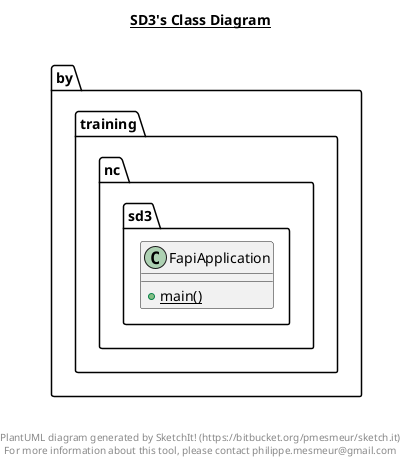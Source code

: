 @startuml

title __SD3's Class Diagram__\n

  namespace by.training.nc.sd3 {
    class by.training.nc.sd3.FapiApplication {
        {static} + main()
    }
  }
  



right footer


PlantUML diagram generated by SketchIt! (https://bitbucket.org/pmesmeur/sketch.it)
For more information about this tool, please contact philippe.mesmeur@gmail.com
endfooter

@enduml
